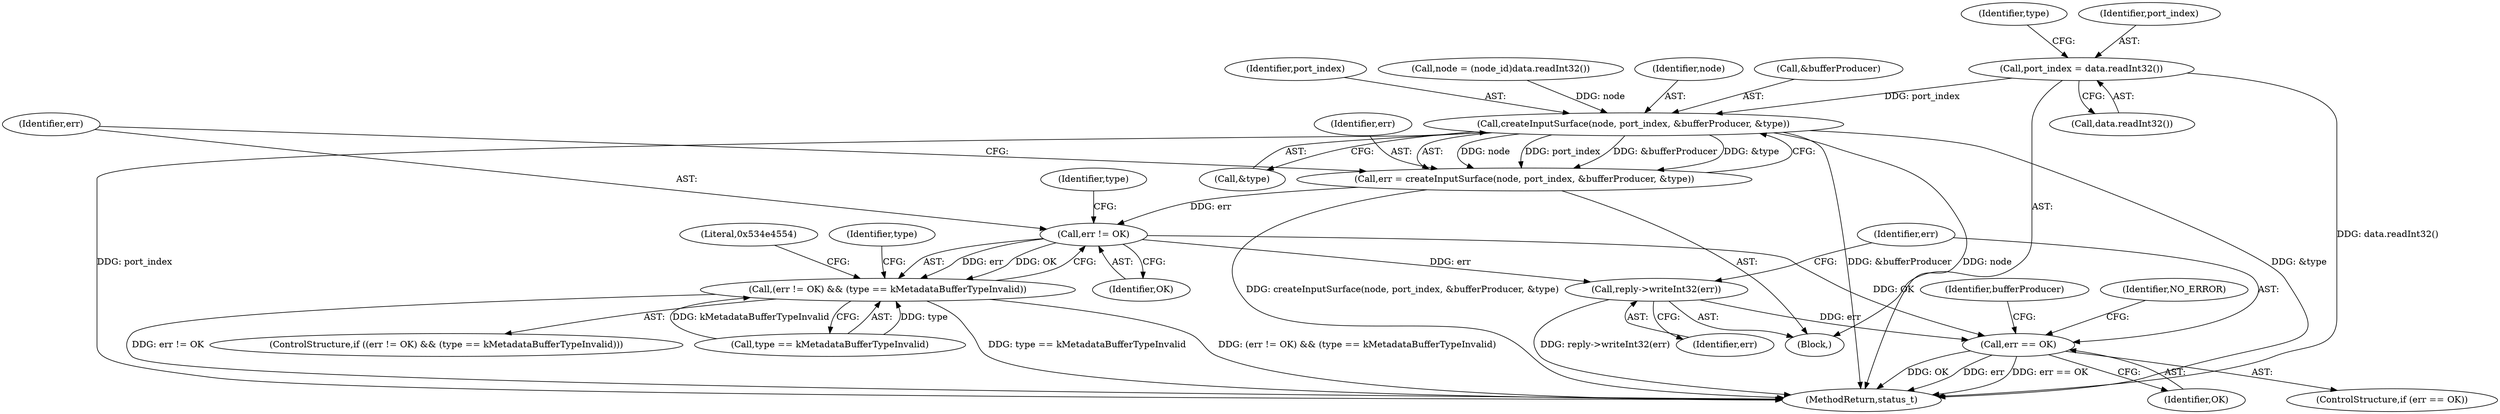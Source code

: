 digraph "0_Android_295c883fe3105b19bcd0f9e07d54c6b589fc5bff@API" {
"1000786" [label="(Call,port_index = data.readInt32())"];
"1000797" [label="(Call,createInputSurface(node, port_index, &bufferProducer, &type))"];
"1000795" [label="(Call,err = createInputSurface(node, port_index, &bufferProducer, &type))"];
"1000806" [label="(Call,err != OK)"];
"1000805" [label="(Call,(err != OK) && (type == kMetadataBufferTypeInvalid))"];
"1000818" [label="(Call,reply->writeInt32(err))"];
"1000821" [label="(Call,err == OK)"];
"1000809" [label="(Call,type == kMetadataBufferTypeInvalid)"];
"1000821" [label="(Call,err == OK)"];
"1000799" [label="(Identifier,port_index)"];
"1000814" [label="(Literal,0x534e4554)"];
"1000817" [label="(Identifier,type)"];
"1000792" [label="(Identifier,type)"];
"1000805" [label="(Call,(err != OK) && (type == kMetadataBufferTypeInvalid))"];
"1000797" [label="(Call,createInputSurface(node, port_index, &bufferProducer, &type))"];
"1000808" [label="(Identifier,OK)"];
"1000796" [label="(Identifier,err)"];
"1000774" [label="(Block,)"];
"1000780" [label="(Call,node = (node_id)data.readInt32())"];
"1000806" [label="(Call,err != OK)"];
"1000823" [label="(Identifier,OK)"];
"1000810" [label="(Identifier,type)"];
"1000787" [label="(Identifier,port_index)"];
"1000818" [label="(Call,reply->writeInt32(err))"];
"1000795" [label="(Call,err = createInputSurface(node, port_index, &bufferProducer, &type))"];
"1000786" [label="(Call,port_index = data.readInt32())"];
"1000822" [label="(Identifier,err)"];
"1000820" [label="(ControlStructure,if (err == OK))"];
"1000798" [label="(Identifier,node)"];
"1000819" [label="(Identifier,err)"];
"1000827" [label="(Identifier,bufferProducer)"];
"1000829" [label="(Identifier,NO_ERROR)"];
"1000800" [label="(Call,&bufferProducer)"];
"1000788" [label="(Call,data.readInt32())"];
"1000802" [label="(Call,&type)"];
"1000804" [label="(ControlStructure,if ((err != OK) && (type == kMetadataBufferTypeInvalid)))"];
"1000807" [label="(Identifier,err)"];
"1001343" [label="(MethodReturn,status_t)"];
"1000786" -> "1000774"  [label="AST: "];
"1000786" -> "1000788"  [label="CFG: "];
"1000787" -> "1000786"  [label="AST: "];
"1000788" -> "1000786"  [label="AST: "];
"1000792" -> "1000786"  [label="CFG: "];
"1000786" -> "1001343"  [label="DDG: data.readInt32()"];
"1000786" -> "1000797"  [label="DDG: port_index"];
"1000797" -> "1000795"  [label="AST: "];
"1000797" -> "1000802"  [label="CFG: "];
"1000798" -> "1000797"  [label="AST: "];
"1000799" -> "1000797"  [label="AST: "];
"1000800" -> "1000797"  [label="AST: "];
"1000802" -> "1000797"  [label="AST: "];
"1000795" -> "1000797"  [label="CFG: "];
"1000797" -> "1001343"  [label="DDG: &type"];
"1000797" -> "1001343"  [label="DDG: &bufferProducer"];
"1000797" -> "1001343"  [label="DDG: port_index"];
"1000797" -> "1001343"  [label="DDG: node"];
"1000797" -> "1000795"  [label="DDG: node"];
"1000797" -> "1000795"  [label="DDG: port_index"];
"1000797" -> "1000795"  [label="DDG: &bufferProducer"];
"1000797" -> "1000795"  [label="DDG: &type"];
"1000780" -> "1000797"  [label="DDG: node"];
"1000795" -> "1000774"  [label="AST: "];
"1000796" -> "1000795"  [label="AST: "];
"1000807" -> "1000795"  [label="CFG: "];
"1000795" -> "1001343"  [label="DDG: createInputSurface(node, port_index, &bufferProducer, &type)"];
"1000795" -> "1000806"  [label="DDG: err"];
"1000806" -> "1000805"  [label="AST: "];
"1000806" -> "1000808"  [label="CFG: "];
"1000807" -> "1000806"  [label="AST: "];
"1000808" -> "1000806"  [label="AST: "];
"1000810" -> "1000806"  [label="CFG: "];
"1000805" -> "1000806"  [label="CFG: "];
"1000806" -> "1000805"  [label="DDG: err"];
"1000806" -> "1000805"  [label="DDG: OK"];
"1000806" -> "1000818"  [label="DDG: err"];
"1000806" -> "1000821"  [label="DDG: OK"];
"1000805" -> "1000804"  [label="AST: "];
"1000805" -> "1000809"  [label="CFG: "];
"1000809" -> "1000805"  [label="AST: "];
"1000814" -> "1000805"  [label="CFG: "];
"1000817" -> "1000805"  [label="CFG: "];
"1000805" -> "1001343"  [label="DDG: (err != OK) && (type == kMetadataBufferTypeInvalid)"];
"1000805" -> "1001343"  [label="DDG: err != OK"];
"1000805" -> "1001343"  [label="DDG: type == kMetadataBufferTypeInvalid"];
"1000809" -> "1000805"  [label="DDG: type"];
"1000809" -> "1000805"  [label="DDG: kMetadataBufferTypeInvalid"];
"1000818" -> "1000774"  [label="AST: "];
"1000818" -> "1000819"  [label="CFG: "];
"1000819" -> "1000818"  [label="AST: "];
"1000822" -> "1000818"  [label="CFG: "];
"1000818" -> "1001343"  [label="DDG: reply->writeInt32(err)"];
"1000818" -> "1000821"  [label="DDG: err"];
"1000821" -> "1000820"  [label="AST: "];
"1000821" -> "1000823"  [label="CFG: "];
"1000822" -> "1000821"  [label="AST: "];
"1000823" -> "1000821"  [label="AST: "];
"1000827" -> "1000821"  [label="CFG: "];
"1000829" -> "1000821"  [label="CFG: "];
"1000821" -> "1001343"  [label="DDG: OK"];
"1000821" -> "1001343"  [label="DDG: err"];
"1000821" -> "1001343"  [label="DDG: err == OK"];
}
